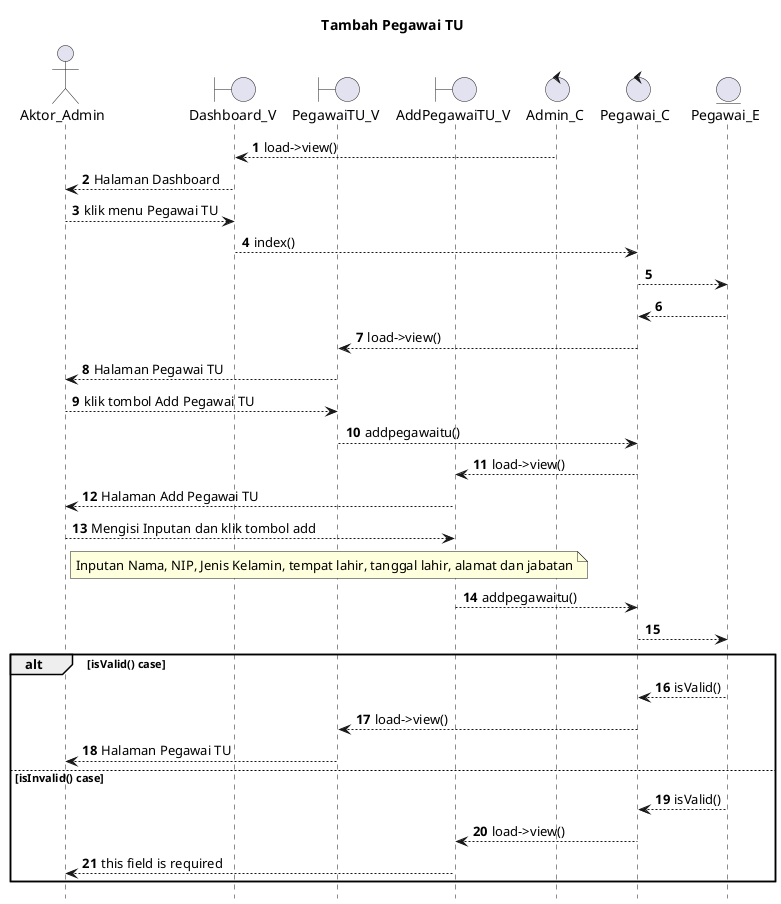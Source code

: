 @startuml

autonumber
hide footbox
title Tambah Pegawai TU

Actor Aktor_Admin
boundary Dashboard_V
boundary PegawaiTU_V
boundary AddPegawaiTU_V
control Admin_C
control Pegawai_C
Entity Pegawai_E

Admin_C --> Dashboard_V: load->view()
Dashboard_V --> Aktor_Admin: Halaman Dashboard
Aktor_Admin --> Dashboard_V: klik menu Pegawai TU
Dashboard_V --> Pegawai_C: index()
Pegawai_C --> Pegawai_E:
    
    Pegawai_E --> Pegawai_C:
    Pegawai_C --> PegawaiTU_V: load->view()
    PegawaiTU_V --> Aktor_Admin: Halaman Pegawai TU

Aktor_Admin --> PegawaiTU_V: klik tombol Add Pegawai TU
PegawaiTU_V --> Pegawai_C: addpegawaitu()
Pegawai_C --> AddPegawaiTU_V: load->view()
AddPegawaiTU_V --> Aktor_Admin: Halaman Add Pegawai TU

Aktor_Admin --> AddPegawaiTU_V: Mengisi Inputan dan klik tombol add
    note right of Aktor_Admin
        Inputan Nama, NIP, Jenis Kelamin, tempat lahir, tanggal lahir, alamat dan jabatan
            end note
AddPegawaiTU_V --> Pegawai_C: addpegawaitu()
Pegawai_C --> Pegawai_E:

alt isValid() case
    
    Pegawai_E --> Pegawai_C: isValid()
    Pegawai_C --> PegawaiTU_V: load->view()
    PegawaiTU_V --> Aktor_Admin: Halaman Pegawai TU

else isInvalid() case
    
    Pegawai_E --> Pegawai_C: isValid()
    Pegawai_C --> AddPegawaiTU_V: load->view()
    AddPegawaiTU_V --> Aktor_Admin: this field is required

end
@enduml